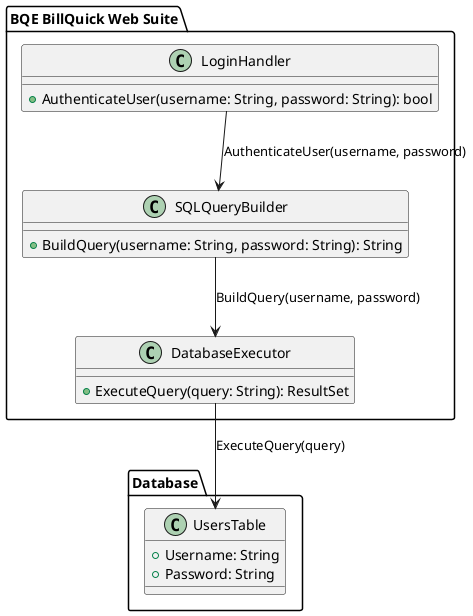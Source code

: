 @startuml "Test 4"
package "BQE BillQuick Web Suite" {
  class LoginHandler {
    +AuthenticateUser(username: String, password: String): bool
  }

  class SQLQueryBuilder {
    +BuildQuery(username: String, password: String): String
  }

  class DatabaseExecutor {
    +ExecuteQuery(query: String): ResultSet
  }
}

package "Database" {
  class UsersTable {
    +Username: String
    +Password: String
  }
}

LoginHandler --> SQLQueryBuilder : AuthenticateUser(username, password)
SQLQueryBuilder --> DatabaseExecutor : BuildQuery(username, password)
DatabaseExecutor --> UsersTable : ExecuteQuery(query)
@enduml
